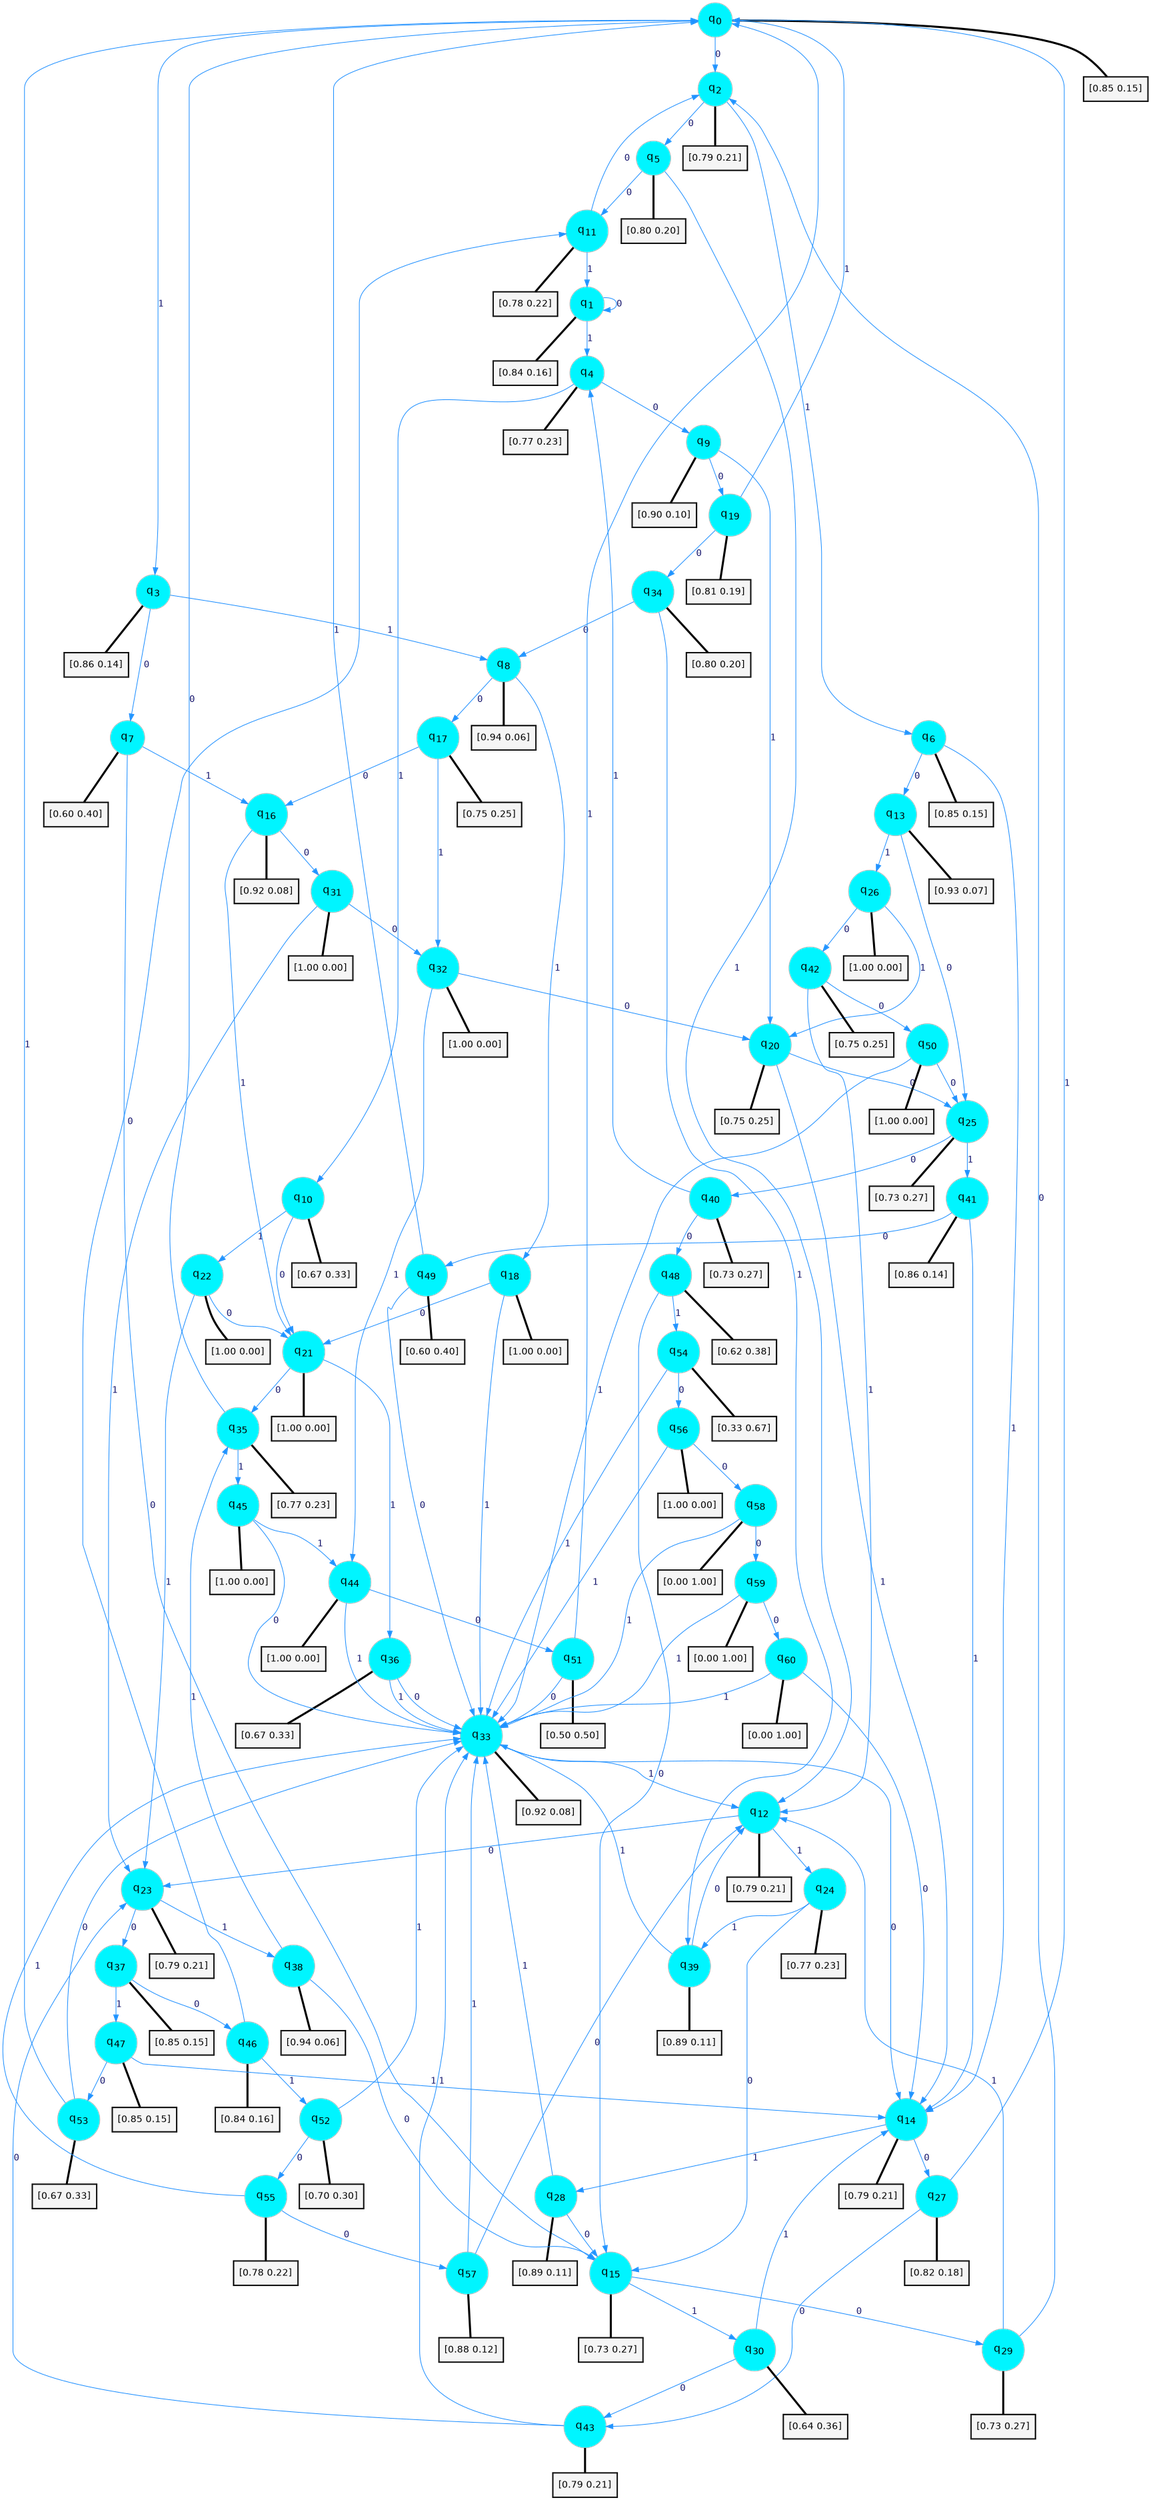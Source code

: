 digraph G {
graph [
bgcolor=transparent, dpi=300, rankdir=TD, size="40,25"];
node [
color=gray, fillcolor=turquoise1, fontcolor=black, fontname=Helvetica, fontsize=16, fontweight=bold, shape=circle, style=filled];
edge [
arrowsize=1, color=dodgerblue1, fontcolor=midnightblue, fontname=courier, fontweight=bold, penwidth=1, style=solid, weight=20];
0[label=<q<SUB>0</SUB>>];
1[label=<q<SUB>1</SUB>>];
2[label=<q<SUB>2</SUB>>];
3[label=<q<SUB>3</SUB>>];
4[label=<q<SUB>4</SUB>>];
5[label=<q<SUB>5</SUB>>];
6[label=<q<SUB>6</SUB>>];
7[label=<q<SUB>7</SUB>>];
8[label=<q<SUB>8</SUB>>];
9[label=<q<SUB>9</SUB>>];
10[label=<q<SUB>10</SUB>>];
11[label=<q<SUB>11</SUB>>];
12[label=<q<SUB>12</SUB>>];
13[label=<q<SUB>13</SUB>>];
14[label=<q<SUB>14</SUB>>];
15[label=<q<SUB>15</SUB>>];
16[label=<q<SUB>16</SUB>>];
17[label=<q<SUB>17</SUB>>];
18[label=<q<SUB>18</SUB>>];
19[label=<q<SUB>19</SUB>>];
20[label=<q<SUB>20</SUB>>];
21[label=<q<SUB>21</SUB>>];
22[label=<q<SUB>22</SUB>>];
23[label=<q<SUB>23</SUB>>];
24[label=<q<SUB>24</SUB>>];
25[label=<q<SUB>25</SUB>>];
26[label=<q<SUB>26</SUB>>];
27[label=<q<SUB>27</SUB>>];
28[label=<q<SUB>28</SUB>>];
29[label=<q<SUB>29</SUB>>];
30[label=<q<SUB>30</SUB>>];
31[label=<q<SUB>31</SUB>>];
32[label=<q<SUB>32</SUB>>];
33[label=<q<SUB>33</SUB>>];
34[label=<q<SUB>34</SUB>>];
35[label=<q<SUB>35</SUB>>];
36[label=<q<SUB>36</SUB>>];
37[label=<q<SUB>37</SUB>>];
38[label=<q<SUB>38</SUB>>];
39[label=<q<SUB>39</SUB>>];
40[label=<q<SUB>40</SUB>>];
41[label=<q<SUB>41</SUB>>];
42[label=<q<SUB>42</SUB>>];
43[label=<q<SUB>43</SUB>>];
44[label=<q<SUB>44</SUB>>];
45[label=<q<SUB>45</SUB>>];
46[label=<q<SUB>46</SUB>>];
47[label=<q<SUB>47</SUB>>];
48[label=<q<SUB>48</SUB>>];
49[label=<q<SUB>49</SUB>>];
50[label=<q<SUB>50</SUB>>];
51[label=<q<SUB>51</SUB>>];
52[label=<q<SUB>52</SUB>>];
53[label=<q<SUB>53</SUB>>];
54[label=<q<SUB>54</SUB>>];
55[label=<q<SUB>55</SUB>>];
56[label=<q<SUB>56</SUB>>];
57[label=<q<SUB>57</SUB>>];
58[label=<q<SUB>58</SUB>>];
59[label=<q<SUB>59</SUB>>];
60[label=<q<SUB>60</SUB>>];
61[label="[0.85 0.15]", shape=box,fontcolor=black, fontname=Helvetica, fontsize=14, penwidth=2, fillcolor=whitesmoke,color=black];
62[label="[0.84 0.16]", shape=box,fontcolor=black, fontname=Helvetica, fontsize=14, penwidth=2, fillcolor=whitesmoke,color=black];
63[label="[0.79 0.21]", shape=box,fontcolor=black, fontname=Helvetica, fontsize=14, penwidth=2, fillcolor=whitesmoke,color=black];
64[label="[0.86 0.14]", shape=box,fontcolor=black, fontname=Helvetica, fontsize=14, penwidth=2, fillcolor=whitesmoke,color=black];
65[label="[0.77 0.23]", shape=box,fontcolor=black, fontname=Helvetica, fontsize=14, penwidth=2, fillcolor=whitesmoke,color=black];
66[label="[0.80 0.20]", shape=box,fontcolor=black, fontname=Helvetica, fontsize=14, penwidth=2, fillcolor=whitesmoke,color=black];
67[label="[0.85 0.15]", shape=box,fontcolor=black, fontname=Helvetica, fontsize=14, penwidth=2, fillcolor=whitesmoke,color=black];
68[label="[0.60 0.40]", shape=box,fontcolor=black, fontname=Helvetica, fontsize=14, penwidth=2, fillcolor=whitesmoke,color=black];
69[label="[0.94 0.06]", shape=box,fontcolor=black, fontname=Helvetica, fontsize=14, penwidth=2, fillcolor=whitesmoke,color=black];
70[label="[0.90 0.10]", shape=box,fontcolor=black, fontname=Helvetica, fontsize=14, penwidth=2, fillcolor=whitesmoke,color=black];
71[label="[0.67 0.33]", shape=box,fontcolor=black, fontname=Helvetica, fontsize=14, penwidth=2, fillcolor=whitesmoke,color=black];
72[label="[0.78 0.22]", shape=box,fontcolor=black, fontname=Helvetica, fontsize=14, penwidth=2, fillcolor=whitesmoke,color=black];
73[label="[0.79 0.21]", shape=box,fontcolor=black, fontname=Helvetica, fontsize=14, penwidth=2, fillcolor=whitesmoke,color=black];
74[label="[0.93 0.07]", shape=box,fontcolor=black, fontname=Helvetica, fontsize=14, penwidth=2, fillcolor=whitesmoke,color=black];
75[label="[0.79 0.21]", shape=box,fontcolor=black, fontname=Helvetica, fontsize=14, penwidth=2, fillcolor=whitesmoke,color=black];
76[label="[0.73 0.27]", shape=box,fontcolor=black, fontname=Helvetica, fontsize=14, penwidth=2, fillcolor=whitesmoke,color=black];
77[label="[0.92 0.08]", shape=box,fontcolor=black, fontname=Helvetica, fontsize=14, penwidth=2, fillcolor=whitesmoke,color=black];
78[label="[0.75 0.25]", shape=box,fontcolor=black, fontname=Helvetica, fontsize=14, penwidth=2, fillcolor=whitesmoke,color=black];
79[label="[1.00 0.00]", shape=box,fontcolor=black, fontname=Helvetica, fontsize=14, penwidth=2, fillcolor=whitesmoke,color=black];
80[label="[0.81 0.19]", shape=box,fontcolor=black, fontname=Helvetica, fontsize=14, penwidth=2, fillcolor=whitesmoke,color=black];
81[label="[0.75 0.25]", shape=box,fontcolor=black, fontname=Helvetica, fontsize=14, penwidth=2, fillcolor=whitesmoke,color=black];
82[label="[1.00 0.00]", shape=box,fontcolor=black, fontname=Helvetica, fontsize=14, penwidth=2, fillcolor=whitesmoke,color=black];
83[label="[1.00 0.00]", shape=box,fontcolor=black, fontname=Helvetica, fontsize=14, penwidth=2, fillcolor=whitesmoke,color=black];
84[label="[0.79 0.21]", shape=box,fontcolor=black, fontname=Helvetica, fontsize=14, penwidth=2, fillcolor=whitesmoke,color=black];
85[label="[0.77 0.23]", shape=box,fontcolor=black, fontname=Helvetica, fontsize=14, penwidth=2, fillcolor=whitesmoke,color=black];
86[label="[0.73 0.27]", shape=box,fontcolor=black, fontname=Helvetica, fontsize=14, penwidth=2, fillcolor=whitesmoke,color=black];
87[label="[1.00 0.00]", shape=box,fontcolor=black, fontname=Helvetica, fontsize=14, penwidth=2, fillcolor=whitesmoke,color=black];
88[label="[0.82 0.18]", shape=box,fontcolor=black, fontname=Helvetica, fontsize=14, penwidth=2, fillcolor=whitesmoke,color=black];
89[label="[0.89 0.11]", shape=box,fontcolor=black, fontname=Helvetica, fontsize=14, penwidth=2, fillcolor=whitesmoke,color=black];
90[label="[0.73 0.27]", shape=box,fontcolor=black, fontname=Helvetica, fontsize=14, penwidth=2, fillcolor=whitesmoke,color=black];
91[label="[0.64 0.36]", shape=box,fontcolor=black, fontname=Helvetica, fontsize=14, penwidth=2, fillcolor=whitesmoke,color=black];
92[label="[1.00 0.00]", shape=box,fontcolor=black, fontname=Helvetica, fontsize=14, penwidth=2, fillcolor=whitesmoke,color=black];
93[label="[1.00 0.00]", shape=box,fontcolor=black, fontname=Helvetica, fontsize=14, penwidth=2, fillcolor=whitesmoke,color=black];
94[label="[0.92 0.08]", shape=box,fontcolor=black, fontname=Helvetica, fontsize=14, penwidth=2, fillcolor=whitesmoke,color=black];
95[label="[0.80 0.20]", shape=box,fontcolor=black, fontname=Helvetica, fontsize=14, penwidth=2, fillcolor=whitesmoke,color=black];
96[label="[0.77 0.23]", shape=box,fontcolor=black, fontname=Helvetica, fontsize=14, penwidth=2, fillcolor=whitesmoke,color=black];
97[label="[0.67 0.33]", shape=box,fontcolor=black, fontname=Helvetica, fontsize=14, penwidth=2, fillcolor=whitesmoke,color=black];
98[label="[0.85 0.15]", shape=box,fontcolor=black, fontname=Helvetica, fontsize=14, penwidth=2, fillcolor=whitesmoke,color=black];
99[label="[0.94 0.06]", shape=box,fontcolor=black, fontname=Helvetica, fontsize=14, penwidth=2, fillcolor=whitesmoke,color=black];
100[label="[0.89 0.11]", shape=box,fontcolor=black, fontname=Helvetica, fontsize=14, penwidth=2, fillcolor=whitesmoke,color=black];
101[label="[0.73 0.27]", shape=box,fontcolor=black, fontname=Helvetica, fontsize=14, penwidth=2, fillcolor=whitesmoke,color=black];
102[label="[0.86 0.14]", shape=box,fontcolor=black, fontname=Helvetica, fontsize=14, penwidth=2, fillcolor=whitesmoke,color=black];
103[label="[0.75 0.25]", shape=box,fontcolor=black, fontname=Helvetica, fontsize=14, penwidth=2, fillcolor=whitesmoke,color=black];
104[label="[0.79 0.21]", shape=box,fontcolor=black, fontname=Helvetica, fontsize=14, penwidth=2, fillcolor=whitesmoke,color=black];
105[label="[1.00 0.00]", shape=box,fontcolor=black, fontname=Helvetica, fontsize=14, penwidth=2, fillcolor=whitesmoke,color=black];
106[label="[1.00 0.00]", shape=box,fontcolor=black, fontname=Helvetica, fontsize=14, penwidth=2, fillcolor=whitesmoke,color=black];
107[label="[0.84 0.16]", shape=box,fontcolor=black, fontname=Helvetica, fontsize=14, penwidth=2, fillcolor=whitesmoke,color=black];
108[label="[0.85 0.15]", shape=box,fontcolor=black, fontname=Helvetica, fontsize=14, penwidth=2, fillcolor=whitesmoke,color=black];
109[label="[0.62 0.38]", shape=box,fontcolor=black, fontname=Helvetica, fontsize=14, penwidth=2, fillcolor=whitesmoke,color=black];
110[label="[0.60 0.40]", shape=box,fontcolor=black, fontname=Helvetica, fontsize=14, penwidth=2, fillcolor=whitesmoke,color=black];
111[label="[1.00 0.00]", shape=box,fontcolor=black, fontname=Helvetica, fontsize=14, penwidth=2, fillcolor=whitesmoke,color=black];
112[label="[0.50 0.50]", shape=box,fontcolor=black, fontname=Helvetica, fontsize=14, penwidth=2, fillcolor=whitesmoke,color=black];
113[label="[0.70 0.30]", shape=box,fontcolor=black, fontname=Helvetica, fontsize=14, penwidth=2, fillcolor=whitesmoke,color=black];
114[label="[0.67 0.33]", shape=box,fontcolor=black, fontname=Helvetica, fontsize=14, penwidth=2, fillcolor=whitesmoke,color=black];
115[label="[0.33 0.67]", shape=box,fontcolor=black, fontname=Helvetica, fontsize=14, penwidth=2, fillcolor=whitesmoke,color=black];
116[label="[0.78 0.22]", shape=box,fontcolor=black, fontname=Helvetica, fontsize=14, penwidth=2, fillcolor=whitesmoke,color=black];
117[label="[1.00 0.00]", shape=box,fontcolor=black, fontname=Helvetica, fontsize=14, penwidth=2, fillcolor=whitesmoke,color=black];
118[label="[0.88 0.12]", shape=box,fontcolor=black, fontname=Helvetica, fontsize=14, penwidth=2, fillcolor=whitesmoke,color=black];
119[label="[0.00 1.00]", shape=box,fontcolor=black, fontname=Helvetica, fontsize=14, penwidth=2, fillcolor=whitesmoke,color=black];
120[label="[0.00 1.00]", shape=box,fontcolor=black, fontname=Helvetica, fontsize=14, penwidth=2, fillcolor=whitesmoke,color=black];
121[label="[0.00 1.00]", shape=box,fontcolor=black, fontname=Helvetica, fontsize=14, penwidth=2, fillcolor=whitesmoke,color=black];
0->2 [label=0];
0->3 [label=1];
0->61 [arrowhead=none, penwidth=3,color=black];
1->1 [label=0];
1->4 [label=1];
1->62 [arrowhead=none, penwidth=3,color=black];
2->5 [label=0];
2->6 [label=1];
2->63 [arrowhead=none, penwidth=3,color=black];
3->7 [label=0];
3->8 [label=1];
3->64 [arrowhead=none, penwidth=3,color=black];
4->9 [label=0];
4->10 [label=1];
4->65 [arrowhead=none, penwidth=3,color=black];
5->11 [label=0];
5->12 [label=1];
5->66 [arrowhead=none, penwidth=3,color=black];
6->13 [label=0];
6->14 [label=1];
6->67 [arrowhead=none, penwidth=3,color=black];
7->15 [label=0];
7->16 [label=1];
7->68 [arrowhead=none, penwidth=3,color=black];
8->17 [label=0];
8->18 [label=1];
8->69 [arrowhead=none, penwidth=3,color=black];
9->19 [label=0];
9->20 [label=1];
9->70 [arrowhead=none, penwidth=3,color=black];
10->21 [label=0];
10->22 [label=1];
10->71 [arrowhead=none, penwidth=3,color=black];
11->2 [label=0];
11->1 [label=1];
11->72 [arrowhead=none, penwidth=3,color=black];
12->23 [label=0];
12->24 [label=1];
12->73 [arrowhead=none, penwidth=3,color=black];
13->25 [label=0];
13->26 [label=1];
13->74 [arrowhead=none, penwidth=3,color=black];
14->27 [label=0];
14->28 [label=1];
14->75 [arrowhead=none, penwidth=3,color=black];
15->29 [label=0];
15->30 [label=1];
15->76 [arrowhead=none, penwidth=3,color=black];
16->31 [label=0];
16->21 [label=1];
16->77 [arrowhead=none, penwidth=3,color=black];
17->16 [label=0];
17->32 [label=1];
17->78 [arrowhead=none, penwidth=3,color=black];
18->21 [label=0];
18->33 [label=1];
18->79 [arrowhead=none, penwidth=3,color=black];
19->34 [label=0];
19->0 [label=1];
19->80 [arrowhead=none, penwidth=3,color=black];
20->25 [label=0];
20->14 [label=1];
20->81 [arrowhead=none, penwidth=3,color=black];
21->35 [label=0];
21->36 [label=1];
21->82 [arrowhead=none, penwidth=3,color=black];
22->21 [label=0];
22->23 [label=1];
22->83 [arrowhead=none, penwidth=3,color=black];
23->37 [label=0];
23->38 [label=1];
23->84 [arrowhead=none, penwidth=3,color=black];
24->15 [label=0];
24->39 [label=1];
24->85 [arrowhead=none, penwidth=3,color=black];
25->40 [label=0];
25->41 [label=1];
25->86 [arrowhead=none, penwidth=3,color=black];
26->42 [label=0];
26->20 [label=1];
26->87 [arrowhead=none, penwidth=3,color=black];
27->43 [label=0];
27->0 [label=1];
27->88 [arrowhead=none, penwidth=3,color=black];
28->15 [label=0];
28->33 [label=1];
28->89 [arrowhead=none, penwidth=3,color=black];
29->2 [label=0];
29->12 [label=1];
29->90 [arrowhead=none, penwidth=3,color=black];
30->43 [label=0];
30->14 [label=1];
30->91 [arrowhead=none, penwidth=3,color=black];
31->32 [label=0];
31->23 [label=1];
31->92 [arrowhead=none, penwidth=3,color=black];
32->20 [label=0];
32->44 [label=1];
32->93 [arrowhead=none, penwidth=3,color=black];
33->14 [label=0];
33->12 [label=1];
33->94 [arrowhead=none, penwidth=3,color=black];
34->8 [label=0];
34->39 [label=1];
34->95 [arrowhead=none, penwidth=3,color=black];
35->0 [label=0];
35->45 [label=1];
35->96 [arrowhead=none, penwidth=3,color=black];
36->33 [label=0];
36->33 [label=1];
36->97 [arrowhead=none, penwidth=3,color=black];
37->46 [label=0];
37->47 [label=1];
37->98 [arrowhead=none, penwidth=3,color=black];
38->15 [label=0];
38->35 [label=1];
38->99 [arrowhead=none, penwidth=3,color=black];
39->12 [label=0];
39->33 [label=1];
39->100 [arrowhead=none, penwidth=3,color=black];
40->48 [label=0];
40->4 [label=1];
40->101 [arrowhead=none, penwidth=3,color=black];
41->49 [label=0];
41->14 [label=1];
41->102 [arrowhead=none, penwidth=3,color=black];
42->50 [label=0];
42->12 [label=1];
42->103 [arrowhead=none, penwidth=3,color=black];
43->23 [label=0];
43->33 [label=1];
43->104 [arrowhead=none, penwidth=3,color=black];
44->51 [label=0];
44->33 [label=1];
44->105 [arrowhead=none, penwidth=3,color=black];
45->33 [label=0];
45->44 [label=1];
45->106 [arrowhead=none, penwidth=3,color=black];
46->11 [label=0];
46->52 [label=1];
46->107 [arrowhead=none, penwidth=3,color=black];
47->53 [label=0];
47->14 [label=1];
47->108 [arrowhead=none, penwidth=3,color=black];
48->15 [label=0];
48->54 [label=1];
48->109 [arrowhead=none, penwidth=3,color=black];
49->33 [label=0];
49->0 [label=1];
49->110 [arrowhead=none, penwidth=3,color=black];
50->25 [label=0];
50->33 [label=1];
50->111 [arrowhead=none, penwidth=3,color=black];
51->33 [label=0];
51->0 [label=1];
51->112 [arrowhead=none, penwidth=3,color=black];
52->55 [label=0];
52->33 [label=1];
52->113 [arrowhead=none, penwidth=3,color=black];
53->33 [label=0];
53->0 [label=1];
53->114 [arrowhead=none, penwidth=3,color=black];
54->56 [label=0];
54->33 [label=1];
54->115 [arrowhead=none, penwidth=3,color=black];
55->57 [label=0];
55->33 [label=1];
55->116 [arrowhead=none, penwidth=3,color=black];
56->58 [label=0];
56->33 [label=1];
56->117 [arrowhead=none, penwidth=3,color=black];
57->12 [label=0];
57->33 [label=1];
57->118 [arrowhead=none, penwidth=3,color=black];
58->59 [label=0];
58->33 [label=1];
58->119 [arrowhead=none, penwidth=3,color=black];
59->60 [label=0];
59->33 [label=1];
59->120 [arrowhead=none, penwidth=3,color=black];
60->14 [label=0];
60->33 [label=1];
60->121 [arrowhead=none, penwidth=3,color=black];
}
